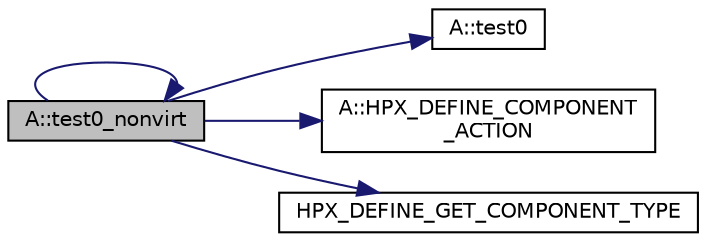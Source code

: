 digraph "A::test0_nonvirt"
{
  edge [fontname="Helvetica",fontsize="10",labelfontname="Helvetica",labelfontsize="10"];
  node [fontname="Helvetica",fontsize="10",shape=record];
  rankdir="LR";
  Node3191 [label="A::test0_nonvirt",height=0.2,width=0.4,color="black", fillcolor="grey75", style="filled", fontcolor="black"];
  Node3191 -> Node3192 [color="midnightblue",fontsize="10",style="solid",fontname="Helvetica"];
  Node3192 [label="A::test0",height=0.2,width=0.4,color="black", fillcolor="white", style="filled",URL="$d7/da0/struct_a.html#ae912f20cb36ff4df0bd3162c9aba77c4"];
  Node3191 -> Node3193 [color="midnightblue",fontsize="10",style="solid",fontname="Helvetica"];
  Node3193 [label="A::HPX_DEFINE_COMPONENT\l_ACTION",height=0.2,width=0.4,color="black", fillcolor="white", style="filled",URL="$d7/da0/struct_a.html#a29a70e1489e0e0e14cd6c14ca0a56b14"];
  Node3191 -> Node3191 [color="midnightblue",fontsize="10",style="solid",fontname="Helvetica"];
  Node3191 -> Node3194 [color="midnightblue",fontsize="10",style="solid",fontname="Helvetica"];
  Node3194 [label="HPX_DEFINE_GET_COMPONENT_TYPE",height=0.2,width=0.4,color="black", fillcolor="white", style="filled",URL="$dc/dfb/inheritance__3__classes__1__abstract_8cpp.html#a90a68be45499947d95dd53e4e09faa6e"];
}
